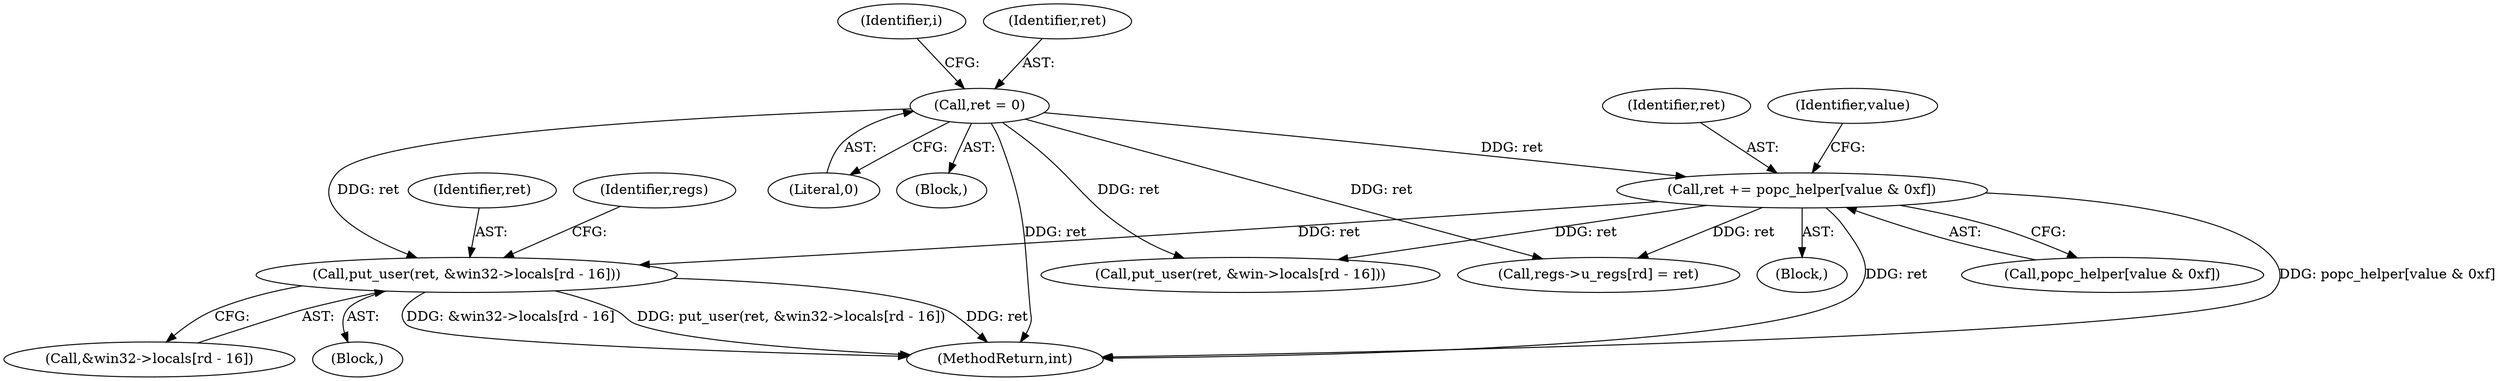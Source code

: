 digraph "0_linux_a8b0ca17b80e92faab46ee7179ba9e99ccb61233_37@pointer" {
"1000219" [label="(Call,put_user(ret, &win32->locals[rd - 16]))"];
"1000163" [label="(Call,ret = 0)"];
"1000175" [label="(Call,ret += popc_helper[value & 0xf])"];
"1000257" [label="(MethodReturn,int)"];
"1000219" [label="(Call,put_user(ret, &win32->locals[rd - 16]))"];
"1000221" [label="(Call,&win32->locals[rd - 16])"];
"1000167" [label="(Identifier,i)"];
"1000177" [label="(Call,popc_helper[value & 0xf])"];
"1000192" [label="(Call,regs->u_regs[rd] = ret)"];
"1000175" [label="(Call,ret += popc_helper[value & 0xf])"];
"1000164" [label="(Identifier,ret)"];
"1000183" [label="(Identifier,value)"];
"1000163" [label="(Call,ret = 0)"];
"1000174" [label="(Block,)"];
"1000204" [label="(Block,)"];
"1000220" [label="(Identifier,ret)"];
"1000165" [label="(Literal,0)"];
"1000162" [label="(Block,)"];
"1000176" [label="(Identifier,ret)"];
"1000254" [label="(Identifier,regs)"];
"1000243" [label="(Call,put_user(ret, &win->locals[rd - 16]))"];
"1000219" -> "1000204"  [label="AST: "];
"1000219" -> "1000221"  [label="CFG: "];
"1000220" -> "1000219"  [label="AST: "];
"1000221" -> "1000219"  [label="AST: "];
"1000254" -> "1000219"  [label="CFG: "];
"1000219" -> "1000257"  [label="DDG: &win32->locals[rd - 16]"];
"1000219" -> "1000257"  [label="DDG: put_user(ret, &win32->locals[rd - 16])"];
"1000219" -> "1000257"  [label="DDG: ret"];
"1000163" -> "1000219"  [label="DDG: ret"];
"1000175" -> "1000219"  [label="DDG: ret"];
"1000163" -> "1000162"  [label="AST: "];
"1000163" -> "1000165"  [label="CFG: "];
"1000164" -> "1000163"  [label="AST: "];
"1000165" -> "1000163"  [label="AST: "];
"1000167" -> "1000163"  [label="CFG: "];
"1000163" -> "1000257"  [label="DDG: ret"];
"1000163" -> "1000175"  [label="DDG: ret"];
"1000163" -> "1000192"  [label="DDG: ret"];
"1000163" -> "1000243"  [label="DDG: ret"];
"1000175" -> "1000174"  [label="AST: "];
"1000175" -> "1000177"  [label="CFG: "];
"1000176" -> "1000175"  [label="AST: "];
"1000177" -> "1000175"  [label="AST: "];
"1000183" -> "1000175"  [label="CFG: "];
"1000175" -> "1000257"  [label="DDG: ret"];
"1000175" -> "1000257"  [label="DDG: popc_helper[value & 0xf]"];
"1000175" -> "1000192"  [label="DDG: ret"];
"1000175" -> "1000243"  [label="DDG: ret"];
}

